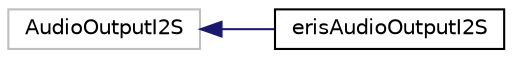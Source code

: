 digraph "Graphical Class Hierarchy"
{
 // LATEX_PDF_SIZE
  edge [fontname="Helvetica",fontsize="10",labelfontname="Helvetica",labelfontsize="10"];
  node [fontname="Helvetica",fontsize="10",shape=record];
  rankdir="LR";
  Node223 [label="AudioOutputI2S",height=0.2,width=0.4,color="grey75", fillcolor="white", style="filled",tooltip=" "];
  Node223 -> Node0 [dir="back",color="midnightblue",fontsize="10",style="solid",fontname="Helvetica"];
  Node0 [label="erisAudioOutputI2S",height=0.2,width=0.4,color="black", fillcolor="white", style="filled",URL="$classeris_audio_output_i2_s.html",tooltip=" "];
}
